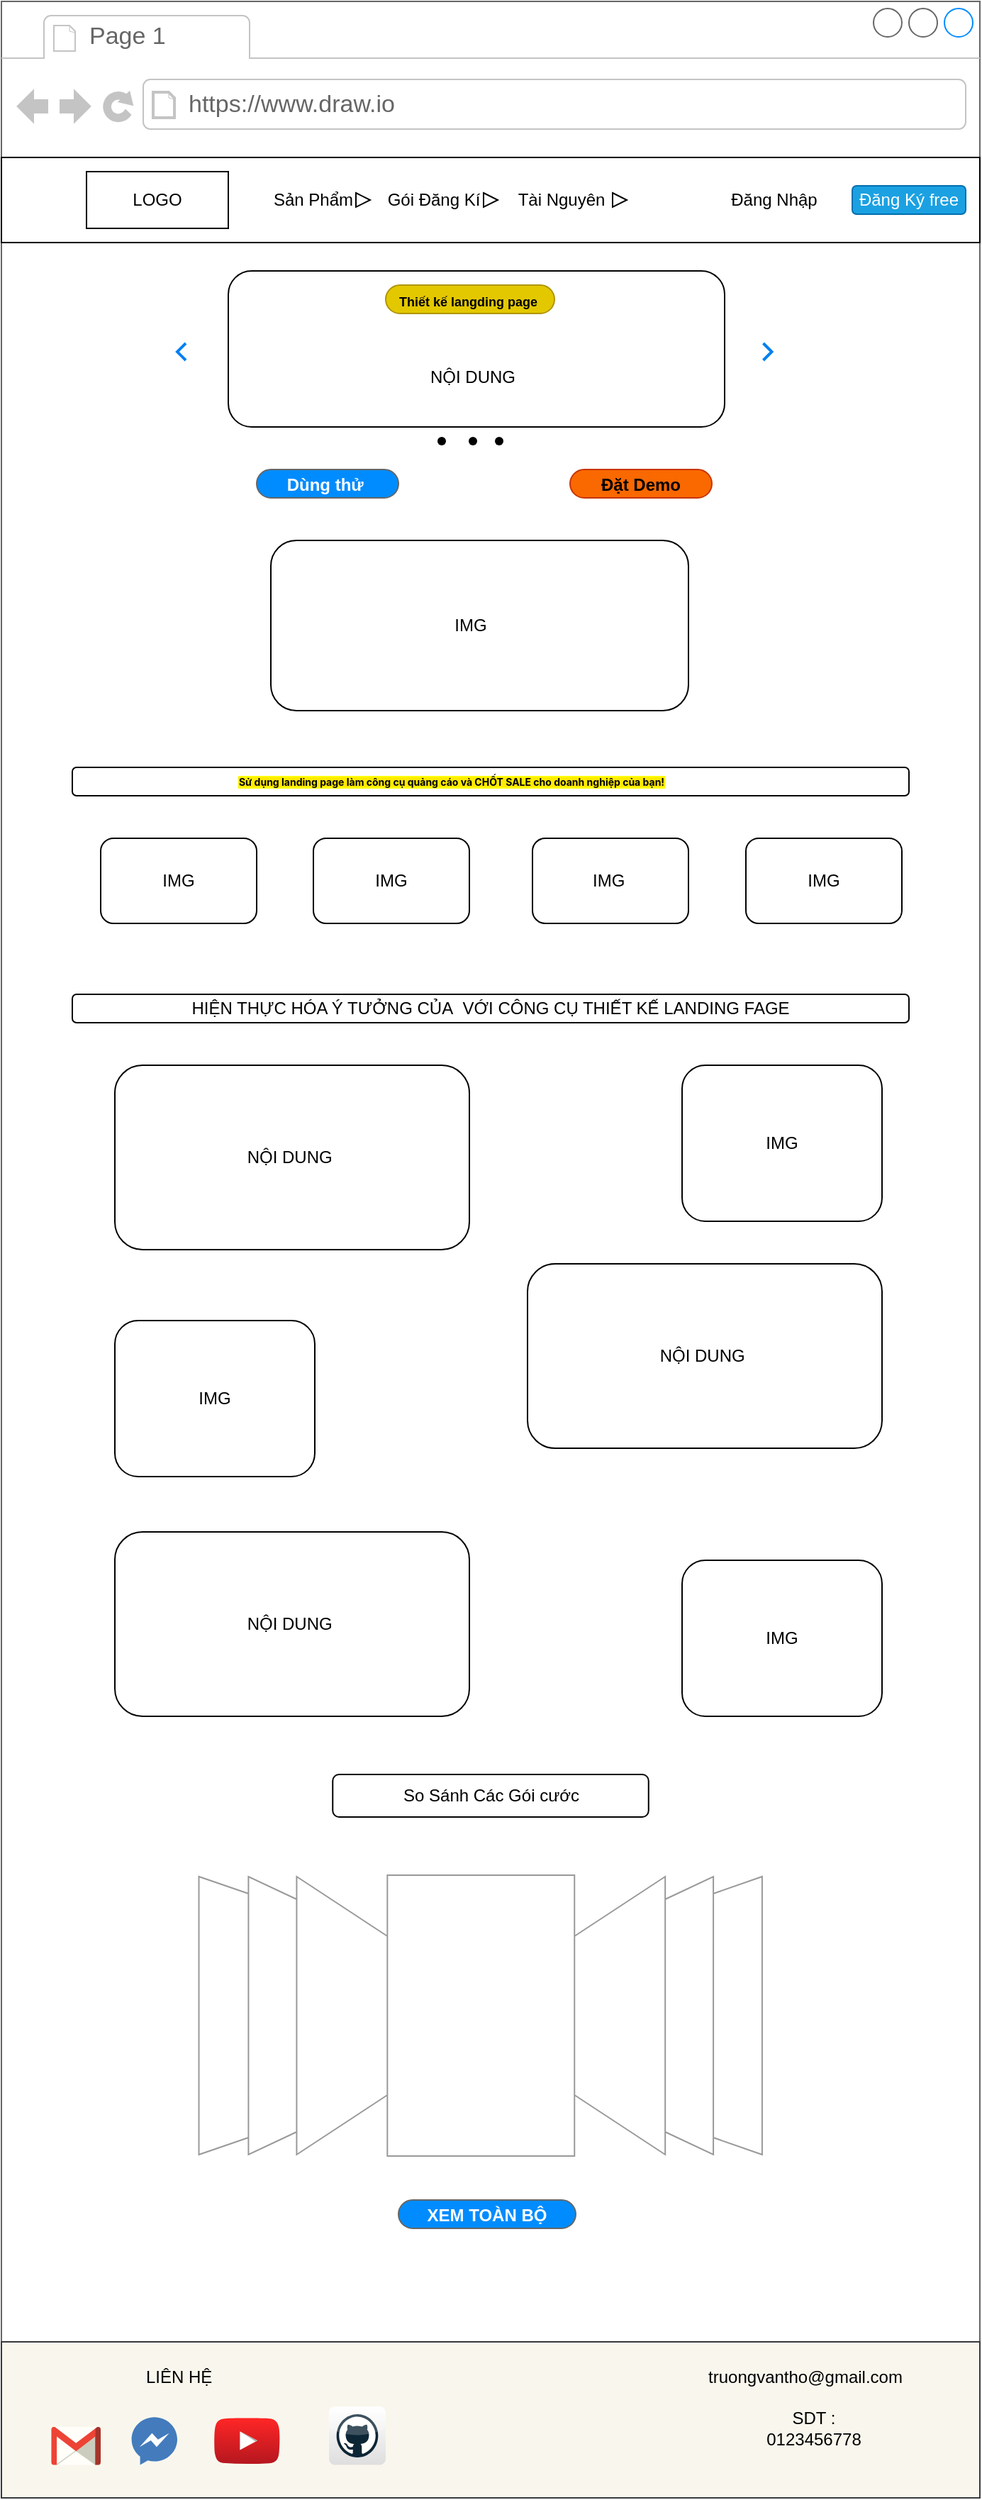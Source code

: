 <mxfile version="21.1.0" type="github">
  <diagram name="Trang-1" id="3cHte3zmKp2U0JBfk8jY">
    <mxGraphModel dx="1050" dy="1788" grid="1" gridSize="10" guides="1" tooltips="1" connect="1" arrows="1" fold="1" page="1" pageScale="1" pageWidth="827" pageHeight="1169" math="0" shadow="0">
      <root>
        <mxCell id="0" />
        <mxCell id="1" parent="0" />
        <mxCell id="q81ei287B8K3Ms1OOqgx-1" value="&#xa;&lt;h2 style=&quot;font-family: -apple-system, BlinkMacSystemFont, Roboto, &amp;quot;Segoe UI&amp;quot;, &amp;quot;Helvetica Neue&amp;quot;, &amp;quot;Lucida Grande&amp;quot;, Arial, sans-serif; letter-spacing: normal; word-spacing: 0px; --mark-w:120; color: rgb(31, 38, 47); font-size: 34px; font-weight: 900; line-height: 1.4; margin-bottom: 0px; margin-top: 0px; position: relative; text-align: center; z-index: 1; padding-top: 0.5em; font-style: normal; font-variant-ligatures: normal; font-variant-caps: normal; orphans: 2; text-indent: 0px; text-transform: none; widows: 2; -webkit-text-stroke-width: 0px; text-decoration-thickness: initial; text-decoration-style: initial; text-decoration-color: initial;&quot;&gt;&lt;mark style=&quot;background-image: url(&amp;quot;data:image/svg+xml;charset=utf-8,%3Csvg xmlns=&#39;http://www.w3.org/2000/svg&#39; width=&#39;1000&#39; height=&#39;89.68&#39;%3E%3Cpath fill=&#39;%23ffea00&#39; d=&#39;M0 0h1000v89.68H0z&#39;/%3E%3C/svg%3E" style="strokeWidth=1;shadow=0;dashed=0;align=center;html=1;shape=mxgraph.mockup.containers.browserWindow;rSize=0;strokeColor=#666666;strokeColor2=#008cff;strokeColor3=#c4c4c4;mainText=,;recursiveResize=0;" parent="1" vertex="1">
          <mxGeometry x="137" y="-40" width="690" height="1760" as="geometry" />
        </mxCell>
        <mxCell id="q81ei287B8K3Ms1OOqgx-2" value="Page 1" style="strokeWidth=1;shadow=0;dashed=0;align=center;html=1;shape=mxgraph.mockup.containers.anchor;fontSize=17;fontColor=#666666;align=left;whiteSpace=wrap;" parent="q81ei287B8K3Ms1OOqgx-1" vertex="1">
          <mxGeometry x="60" y="12" width="110" height="26" as="geometry" />
        </mxCell>
        <mxCell id="q81ei287B8K3Ms1OOqgx-3" value="https://www.draw.io" style="strokeWidth=1;shadow=0;dashed=0;align=center;html=1;shape=mxgraph.mockup.containers.anchor;rSize=0;fontSize=17;fontColor=#666666;align=left;" parent="q81ei287B8K3Ms1OOqgx-1" vertex="1">
          <mxGeometry x="130" y="60" width="250" height="26" as="geometry" />
        </mxCell>
        <mxCell id="q81ei287B8K3Ms1OOqgx-4" value="" style="rounded=0;whiteSpace=wrap;html=1;" parent="q81ei287B8K3Ms1OOqgx-1" vertex="1">
          <mxGeometry y="110" width="690" height="60" as="geometry" />
        </mxCell>
        <mxCell id="q81ei287B8K3Ms1OOqgx-5" value="" style="rounded=0;whiteSpace=wrap;html=1;" parent="q81ei287B8K3Ms1OOqgx-1" vertex="1">
          <mxGeometry x="60" y="120" width="100" height="40" as="geometry" />
        </mxCell>
        <mxCell id="q81ei287B8K3Ms1OOqgx-6" value="LOGO" style="text;html=1;strokeColor=none;fillColor=none;align=center;verticalAlign=middle;whiteSpace=wrap;rounded=0;" parent="q81ei287B8K3Ms1OOqgx-1" vertex="1">
          <mxGeometry x="80" y="125" width="60" height="30" as="geometry" />
        </mxCell>
        <mxCell id="q81ei287B8K3Ms1OOqgx-7" value="Sản Phẩm" style="text;html=1;strokeColor=none;fillColor=none;align=center;verticalAlign=middle;whiteSpace=wrap;rounded=0;" parent="q81ei287B8K3Ms1OOqgx-1" vertex="1">
          <mxGeometry x="180" y="125" width="80" height="30" as="geometry" />
        </mxCell>
        <mxCell id="q81ei287B8K3Ms1OOqgx-8" value="Gói Đăng Kí" style="text;html=1;strokeColor=none;fillColor=none;align=center;verticalAlign=middle;whiteSpace=wrap;rounded=0;" parent="q81ei287B8K3Ms1OOqgx-1" vertex="1">
          <mxGeometry x="265" y="125" width="80" height="30" as="geometry" />
        </mxCell>
        <mxCell id="q81ei287B8K3Ms1OOqgx-9" value="Tài Nguyên" style="text;html=1;strokeColor=none;fillColor=none;align=center;verticalAlign=middle;whiteSpace=wrap;rounded=0;" parent="q81ei287B8K3Ms1OOqgx-1" vertex="1">
          <mxGeometry x="355" y="125" width="80" height="30" as="geometry" />
        </mxCell>
        <mxCell id="q81ei287B8K3Ms1OOqgx-10" value="" style="shape=image;html=1;verticalAlign=top;verticalLabelPosition=bottom;labelBackgroundColor=#ffffff;imageAspect=0;aspect=fixed;image=https://cdn4.iconfinder.com/data/icons/ionicons/512/icon-ios7-search-128.png" parent="q81ei287B8K3Ms1OOqgx-1" vertex="1">
          <mxGeometry x="451" y="130" width="20" height="20" as="geometry" />
        </mxCell>
        <mxCell id="q81ei287B8K3Ms1OOqgx-11" value="Đăng Nhập" style="text;html=1;strokeColor=none;fillColor=none;align=center;verticalAlign=middle;whiteSpace=wrap;rounded=0;" parent="q81ei287B8K3Ms1OOqgx-1" vertex="1">
          <mxGeometry x="510" y="132.5" width="70" height="15" as="geometry" />
        </mxCell>
        <mxCell id="q81ei287B8K3Ms1OOqgx-15" value="Đăng Ký free" style="rounded=1;whiteSpace=wrap;html=1;fillColor=#1ba1e2;fontColor=#ffffff;strokeColor=#006EAF;" parent="q81ei287B8K3Ms1OOqgx-1" vertex="1">
          <mxGeometry x="600" y="130" width="80" height="20" as="geometry" />
        </mxCell>
        <mxCell id="q81ei287B8K3Ms1OOqgx-17" value="" style="rounded=1;whiteSpace=wrap;html=1;" parent="q81ei287B8K3Ms1OOqgx-1" vertex="1">
          <mxGeometry x="160" y="190" width="350" height="110" as="geometry" />
        </mxCell>
        <mxCell id="q81ei287B8K3Ms1OOqgx-18" value="&lt;font style=&quot;font-size: 12px;&quot;&gt;Dùng thử&amp;nbsp;&lt;/font&gt;" style="strokeWidth=1;shadow=0;dashed=0;align=center;html=1;shape=mxgraph.mockup.buttons.button;strokeColor=#666666;fontColor=#ffffff;mainText=;buttonStyle=round;fontSize=17;fontStyle=1;fillColor=#008cff;whiteSpace=wrap;" parent="q81ei287B8K3Ms1OOqgx-1" vertex="1">
          <mxGeometry x="180" y="330" width="100" height="20" as="geometry" />
        </mxCell>
        <mxCell id="q81ei287B8K3Ms1OOqgx-19" value="&lt;font style=&quot;font-size: 12px;&quot;&gt;Đặt Demo&lt;/font&gt;" style="strokeWidth=1;shadow=0;dashed=0;align=center;html=1;shape=mxgraph.mockup.buttons.button;strokeColor=#C73500;fontColor=#000000;mainText=;buttonStyle=round;fontSize=17;fontStyle=1;fillColor=#fa6800;whiteSpace=wrap;" parent="q81ei287B8K3Ms1OOqgx-1" vertex="1">
          <mxGeometry x="401" y="330" width="100" height="20" as="geometry" />
        </mxCell>
        <mxCell id="q81ei287B8K3Ms1OOqgx-20" value="&lt;font style=&quot;font-size: 9px;&quot;&gt;Thiết kế langding page&amp;nbsp;&lt;/font&gt;" style="strokeWidth=1;shadow=0;dashed=0;align=center;html=1;shape=mxgraph.mockup.buttons.button;strokeColor=#B09500;fontColor=#000000;mainText=;buttonStyle=round;fontSize=17;fontStyle=1;fillColor=#e3c800;whiteSpace=wrap;" parent="q81ei287B8K3Ms1OOqgx-1" vertex="1">
          <mxGeometry x="271" y="200" width="119" height="20" as="geometry" />
        </mxCell>
        <mxCell id="q81ei287B8K3Ms1OOqgx-21" value="" style="rounded=1;whiteSpace=wrap;html=1;" parent="q81ei287B8K3Ms1OOqgx-1" vertex="1">
          <mxGeometry x="190" y="380" width="294.5" height="120" as="geometry" />
        </mxCell>
        <mxCell id="q81ei287B8K3Ms1OOqgx-22" value="IMG" style="text;html=1;strokeColor=none;fillColor=none;align=center;verticalAlign=middle;whiteSpace=wrap;rounded=0;" parent="q81ei287B8K3Ms1OOqgx-1" vertex="1">
          <mxGeometry x="300.5" y="425" width="60" height="30" as="geometry" />
        </mxCell>
        <mxCell id="q81ei287B8K3Ms1OOqgx-23" value="NỘI DUNG" style="text;html=1;strokeColor=none;fillColor=none;align=center;verticalAlign=middle;whiteSpace=wrap;rounded=0;" parent="q81ei287B8K3Ms1OOqgx-1" vertex="1">
          <mxGeometry x="275" y="250" width="115" height="30" as="geometry" />
        </mxCell>
        <mxCell id="q81ei287B8K3Ms1OOqgx-24" value="" style="triangle;whiteSpace=wrap;html=1;" parent="q81ei287B8K3Ms1OOqgx-1" vertex="1">
          <mxGeometry x="250" y="135" width="10" height="10" as="geometry" />
        </mxCell>
        <mxCell id="q81ei287B8K3Ms1OOqgx-27" value="" style="triangle;whiteSpace=wrap;html=1;" parent="q81ei287B8K3Ms1OOqgx-1" vertex="1">
          <mxGeometry x="340" y="135" width="10" height="10" as="geometry" />
        </mxCell>
        <mxCell id="q81ei287B8K3Ms1OOqgx-28" value="" style="triangle;whiteSpace=wrap;html=1;" parent="q81ei287B8K3Ms1OOqgx-1" vertex="1">
          <mxGeometry x="431" y="135" width="10" height="10" as="geometry" />
        </mxCell>
        <mxCell id="q81ei287B8K3Ms1OOqgx-29" value="" style="rounded=1;whiteSpace=wrap;html=1;" parent="q81ei287B8K3Ms1OOqgx-1" vertex="1">
          <mxGeometry x="50" y="540" width="590" height="20" as="geometry" />
        </mxCell>
        <mxCell id="q81ei287B8K3Ms1OOqgx-30" value="&lt;h2 style=&quot;font-family: -apple-system, BlinkMacSystemFont, Roboto, &amp;quot;Segoe UI&amp;quot;, &amp;quot;Helvetica Neue&amp;quot;, &amp;quot;Lucida Grande&amp;quot;, Arial, sans-serif; --mark-w:120; color: rgb(31, 38, 47); line-height: 1.4; margin-bottom: 0px; margin-top: 0px; position: relative; z-index: 1; font-size: 7px;&quot;&gt;&lt;mark style=&quot;background-image: url(&amp;quot;data:image/svg+xml;charset=utf-8,%3Csvg xmlns=&#39;http://www.w3.org/2000/svg&#39; width=&#39;1000&#39; height=&#39;89.68&#39;%3E%3Cpath fill=&#39;%23ffea00&#39; d=&#39;M0 0h1000v89.68H0z&#39;/%3E%3C/svg%3E&amp;quot;); background-position: center calc(50% + 0.1%*var(--mark-offset, 0)); background-size: auto calc(0.01em*var(--mark-h, 100)); background-repeat: repeat-x; background-attachment: initial; background-origin: initial; background-clip: initial; color: rgb(0, 0, 0); word-spacing: normal !important;&quot; class=&quot;styled&quot;&gt;&lt;font style=&quot;font-size: 7px;&quot;&gt;Sử dụng landing page làm công cụ quảng cáo và CHỐT SALE cho doanh nghiệp của bạ&lt;/font&gt;&lt;span style=&quot;&quot;&gt;n!&lt;/span&gt;&lt;/mark&gt;&lt;/h2&gt;" style="text;html=1;strokeColor=none;fillColor=none;align=center;verticalAlign=middle;whiteSpace=wrap;rounded=0;" parent="q81ei287B8K3Ms1OOqgx-1" vertex="1">
          <mxGeometry x="110" y="545" width="415" height="10" as="geometry" />
        </mxCell>
        <mxCell id="q81ei287B8K3Ms1OOqgx-31" value="IMG" style="rounded=1;whiteSpace=wrap;html=1;" parent="q81ei287B8K3Ms1OOqgx-1" vertex="1">
          <mxGeometry x="70" y="590" width="110" height="60" as="geometry" />
        </mxCell>
        <mxCell id="q81ei287B8K3Ms1OOqgx-32" value="IMG" style="rounded=1;whiteSpace=wrap;html=1;" parent="q81ei287B8K3Ms1OOqgx-1" vertex="1">
          <mxGeometry x="220" y="590" width="110" height="60" as="geometry" />
        </mxCell>
        <mxCell id="q81ei287B8K3Ms1OOqgx-33" value="IMG&amp;nbsp;" style="rounded=1;whiteSpace=wrap;html=1;" parent="q81ei287B8K3Ms1OOqgx-1" vertex="1">
          <mxGeometry x="374.5" y="590" width="110" height="60" as="geometry" />
        </mxCell>
        <mxCell id="q81ei287B8K3Ms1OOqgx-34" value="IMG" style="rounded=1;whiteSpace=wrap;html=1;" parent="q81ei287B8K3Ms1OOqgx-1" vertex="1">
          <mxGeometry x="525" y="590" width="110" height="60" as="geometry" />
        </mxCell>
        <mxCell id="q81ei287B8K3Ms1OOqgx-35" value="HIỆN THỰC HÓA Ý TƯỞNG CỦA&amp;nbsp; VỚI CÔNG CỤ THIẾT KẾ LANDING FAGE" style="rounded=1;whiteSpace=wrap;html=1;" parent="q81ei287B8K3Ms1OOqgx-1" vertex="1">
          <mxGeometry x="50" y="700" width="590" height="20" as="geometry" />
        </mxCell>
        <mxCell id="q81ei287B8K3Ms1OOqgx-36" value="IMG" style="rounded=1;whiteSpace=wrap;html=1;" parent="q81ei287B8K3Ms1OOqgx-1" vertex="1">
          <mxGeometry x="480" y="750" width="141" height="110" as="geometry" />
        </mxCell>
        <mxCell id="q81ei287B8K3Ms1OOqgx-37" value="NỘI DUNG&amp;nbsp;" style="rounded=1;whiteSpace=wrap;html=1;" parent="q81ei287B8K3Ms1OOqgx-1" vertex="1">
          <mxGeometry x="80" y="750" width="250" height="130" as="geometry" />
        </mxCell>
        <mxCell id="q81ei287B8K3Ms1OOqgx-38" value="IMG" style="rounded=1;whiteSpace=wrap;html=1;" parent="q81ei287B8K3Ms1OOqgx-1" vertex="1">
          <mxGeometry x="80" y="930" width="141" height="110" as="geometry" />
        </mxCell>
        <mxCell id="q81ei287B8K3Ms1OOqgx-39" value="NỘI DUNG&amp;nbsp;" style="rounded=1;whiteSpace=wrap;html=1;" parent="q81ei287B8K3Ms1OOqgx-1" vertex="1">
          <mxGeometry x="371" y="890" width="250" height="130" as="geometry" />
        </mxCell>
        <mxCell id="q81ei287B8K3Ms1OOqgx-40" value="NỘI DUNG&amp;nbsp;" style="rounded=1;whiteSpace=wrap;html=1;" parent="q81ei287B8K3Ms1OOqgx-1" vertex="1">
          <mxGeometry x="80" y="1079" width="250" height="130" as="geometry" />
        </mxCell>
        <mxCell id="q81ei287B8K3Ms1OOqgx-41" value="IMG" style="rounded=1;whiteSpace=wrap;html=1;" parent="q81ei287B8K3Ms1OOqgx-1" vertex="1">
          <mxGeometry x="480" y="1099" width="141" height="110" as="geometry" />
        </mxCell>
        <mxCell id="q81ei287B8K3Ms1OOqgx-43" value="" style="verticalLabelPosition=bottom;shadow=0;dashed=0;align=center;html=1;verticalAlign=top;strokeWidth=1;shape=mxgraph.mockup.navigation.coverFlow;strokeColor=#999999;" parent="q81ei287B8K3Ms1OOqgx-1" vertex="1">
          <mxGeometry x="137.25" y="1320" width="400" height="200" as="geometry" />
        </mxCell>
        <mxCell id="q81ei287B8K3Ms1OOqgx-44" value="So Sánh Các Gói cước" style="rounded=1;whiteSpace=wrap;html=1;" parent="q81ei287B8K3Ms1OOqgx-1" vertex="1">
          <mxGeometry x="233.63" y="1250" width="222.75" height="30" as="geometry" />
        </mxCell>
        <mxCell id="q81ei287B8K3Ms1OOqgx-45" value="&lt;font style=&quot;font-size: 12px;&quot;&gt;XEM TOÀN BỘ&lt;/font&gt;" style="strokeWidth=1;shadow=0;dashed=0;align=center;html=1;shape=mxgraph.mockup.buttons.button;strokeColor=#666666;fontColor=#ffffff;mainText=;buttonStyle=round;fontSize=17;fontStyle=1;fillColor=#008cff;whiteSpace=wrap;" parent="q81ei287B8K3Ms1OOqgx-1" vertex="1">
          <mxGeometry x="280" y="1550" width="125" height="20" as="geometry" />
        </mxCell>
        <mxCell id="q81ei287B8K3Ms1OOqgx-46" value="" style="rounded=0;whiteSpace=wrap;html=1;fillColor=#f9f7ed;strokeColor=#36393d;" parent="q81ei287B8K3Ms1OOqgx-1" vertex="1">
          <mxGeometry y="1650" width="690" height="110" as="geometry" />
        </mxCell>
        <mxCell id="q81ei287B8K3Ms1OOqgx-47" value="" style="dashed=0;outlineConnect=0;html=1;align=center;labelPosition=center;verticalLabelPosition=bottom;verticalAlign=top;shape=mxgraph.weblogos.gmail" parent="q81ei287B8K3Ms1OOqgx-1" vertex="1">
          <mxGeometry x="35.2" y="1710.0" width="34.8" height="26.8" as="geometry" />
        </mxCell>
        <mxCell id="q81ei287B8K3Ms1OOqgx-48" value="" style="dashed=0;outlineConnect=0;html=1;align=center;labelPosition=center;verticalLabelPosition=bottom;verticalAlign=top;shape=mxgraph.weblogos.messenger_2" parent="q81ei287B8K3Ms1OOqgx-1" vertex="1">
          <mxGeometry x="91.8" y="1703.1" width="32.2" height="33.7" as="geometry" />
        </mxCell>
        <mxCell id="q81ei287B8K3Ms1OOqgx-49" value="" style="dashed=0;outlineConnect=0;html=1;align=center;labelPosition=center;verticalLabelPosition=bottom;verticalAlign=top;shape=mxgraph.weblogos.youtube_2;fillColor=#FF2626;gradientColor=#B5171F" parent="q81ei287B8K3Ms1OOqgx-1" vertex="1">
          <mxGeometry x="150" y="1703.65" width="46.4" height="32.6" as="geometry" />
        </mxCell>
        <mxCell id="q81ei287B8K3Ms1OOqgx-50" value="" style="dashed=0;outlineConnect=0;html=1;align=center;labelPosition=center;verticalLabelPosition=bottom;verticalAlign=top;shape=mxgraph.webicons.github;gradientColor=#DFDEDE" parent="q81ei287B8K3Ms1OOqgx-1" vertex="1">
          <mxGeometry x="231" y="1695.6" width="40" height="41.2" as="geometry" />
        </mxCell>
        <mxCell id="rrXPqzbbzCHt316HgqN3-1" value="" style="shape=waypoint;sketch=0;fillStyle=solid;size=6;pointerEvents=1;points=[];fillColor=none;resizable=0;rotatable=0;perimeter=centerPerimeter;snapToPoint=1;" vertex="1" parent="q81ei287B8K3Ms1OOqgx-1">
          <mxGeometry x="300.5" y="300" width="20" height="20" as="geometry" />
        </mxCell>
        <mxCell id="rrXPqzbbzCHt316HgqN3-3" value="" style="shape=waypoint;sketch=0;fillStyle=solid;size=6;pointerEvents=1;points=[];fillColor=none;resizable=0;rotatable=0;perimeter=centerPerimeter;snapToPoint=1;" vertex="1" parent="q81ei287B8K3Ms1OOqgx-1">
          <mxGeometry x="341" y="300" width="20" height="20" as="geometry" />
        </mxCell>
        <mxCell id="rrXPqzbbzCHt316HgqN3-2" value="" style="shape=waypoint;sketch=0;fillStyle=solid;size=6;pointerEvents=1;points=[];fillColor=none;resizable=0;rotatable=0;perimeter=centerPerimeter;snapToPoint=1;" vertex="1" parent="q81ei287B8K3Ms1OOqgx-1">
          <mxGeometry x="322.5" y="300" width="20" height="20" as="geometry" />
        </mxCell>
        <mxCell id="rrXPqzbbzCHt316HgqN3-7" value="" style="html=1;verticalLabelPosition=bottom;labelBackgroundColor=#ffffff;verticalAlign=top;shadow=0;dashed=0;strokeWidth=2;shape=mxgraph.ios7.misc.left;strokeColor=#0080f0;" vertex="1" parent="q81ei287B8K3Ms1OOqgx-1">
          <mxGeometry x="124" y="241" width="6" height="12" as="geometry" />
        </mxCell>
        <mxCell id="rrXPqzbbzCHt316HgqN3-9" value="" style="html=1;verticalLabelPosition=bottom;labelBackgroundColor=#ffffff;verticalAlign=top;shadow=0;dashed=0;strokeWidth=2;shape=mxgraph.ios7.misc.right;strokeColor=#0080f0;" vertex="1" parent="q81ei287B8K3Ms1OOqgx-1">
          <mxGeometry x="537.25" y="241" width="6" height="12" as="geometry" />
        </mxCell>
        <mxCell id="rrXPqzbbzCHt316HgqN3-10" value="LIÊN HỆ&amp;nbsp;" style="text;html=1;strokeColor=none;fillColor=none;align=center;verticalAlign=middle;whiteSpace=wrap;rounded=0;" vertex="1" parent="q81ei287B8K3Ms1OOqgx-1">
          <mxGeometry x="97" y="1660" width="60" height="30" as="geometry" />
        </mxCell>
        <mxCell id="rrXPqzbbzCHt316HgqN3-11" value="truongvantho@gmail.com" style="text;html=1;strokeColor=none;fillColor=none;align=center;verticalAlign=middle;whiteSpace=wrap;rounded=0;" vertex="1" parent="q81ei287B8K3Ms1OOqgx-1">
          <mxGeometry x="537.25" y="1660" width="60" height="30" as="geometry" />
        </mxCell>
        <mxCell id="rrXPqzbbzCHt316HgqN3-12" value="SDT : 0123456778" style="text;html=1;strokeColor=none;fillColor=none;align=center;verticalAlign=middle;whiteSpace=wrap;rounded=0;" vertex="1" parent="q81ei287B8K3Ms1OOqgx-1">
          <mxGeometry x="543.25" y="1695.6" width="60" height="30" as="geometry" />
        </mxCell>
      </root>
    </mxGraphModel>
  </diagram>
</mxfile>
